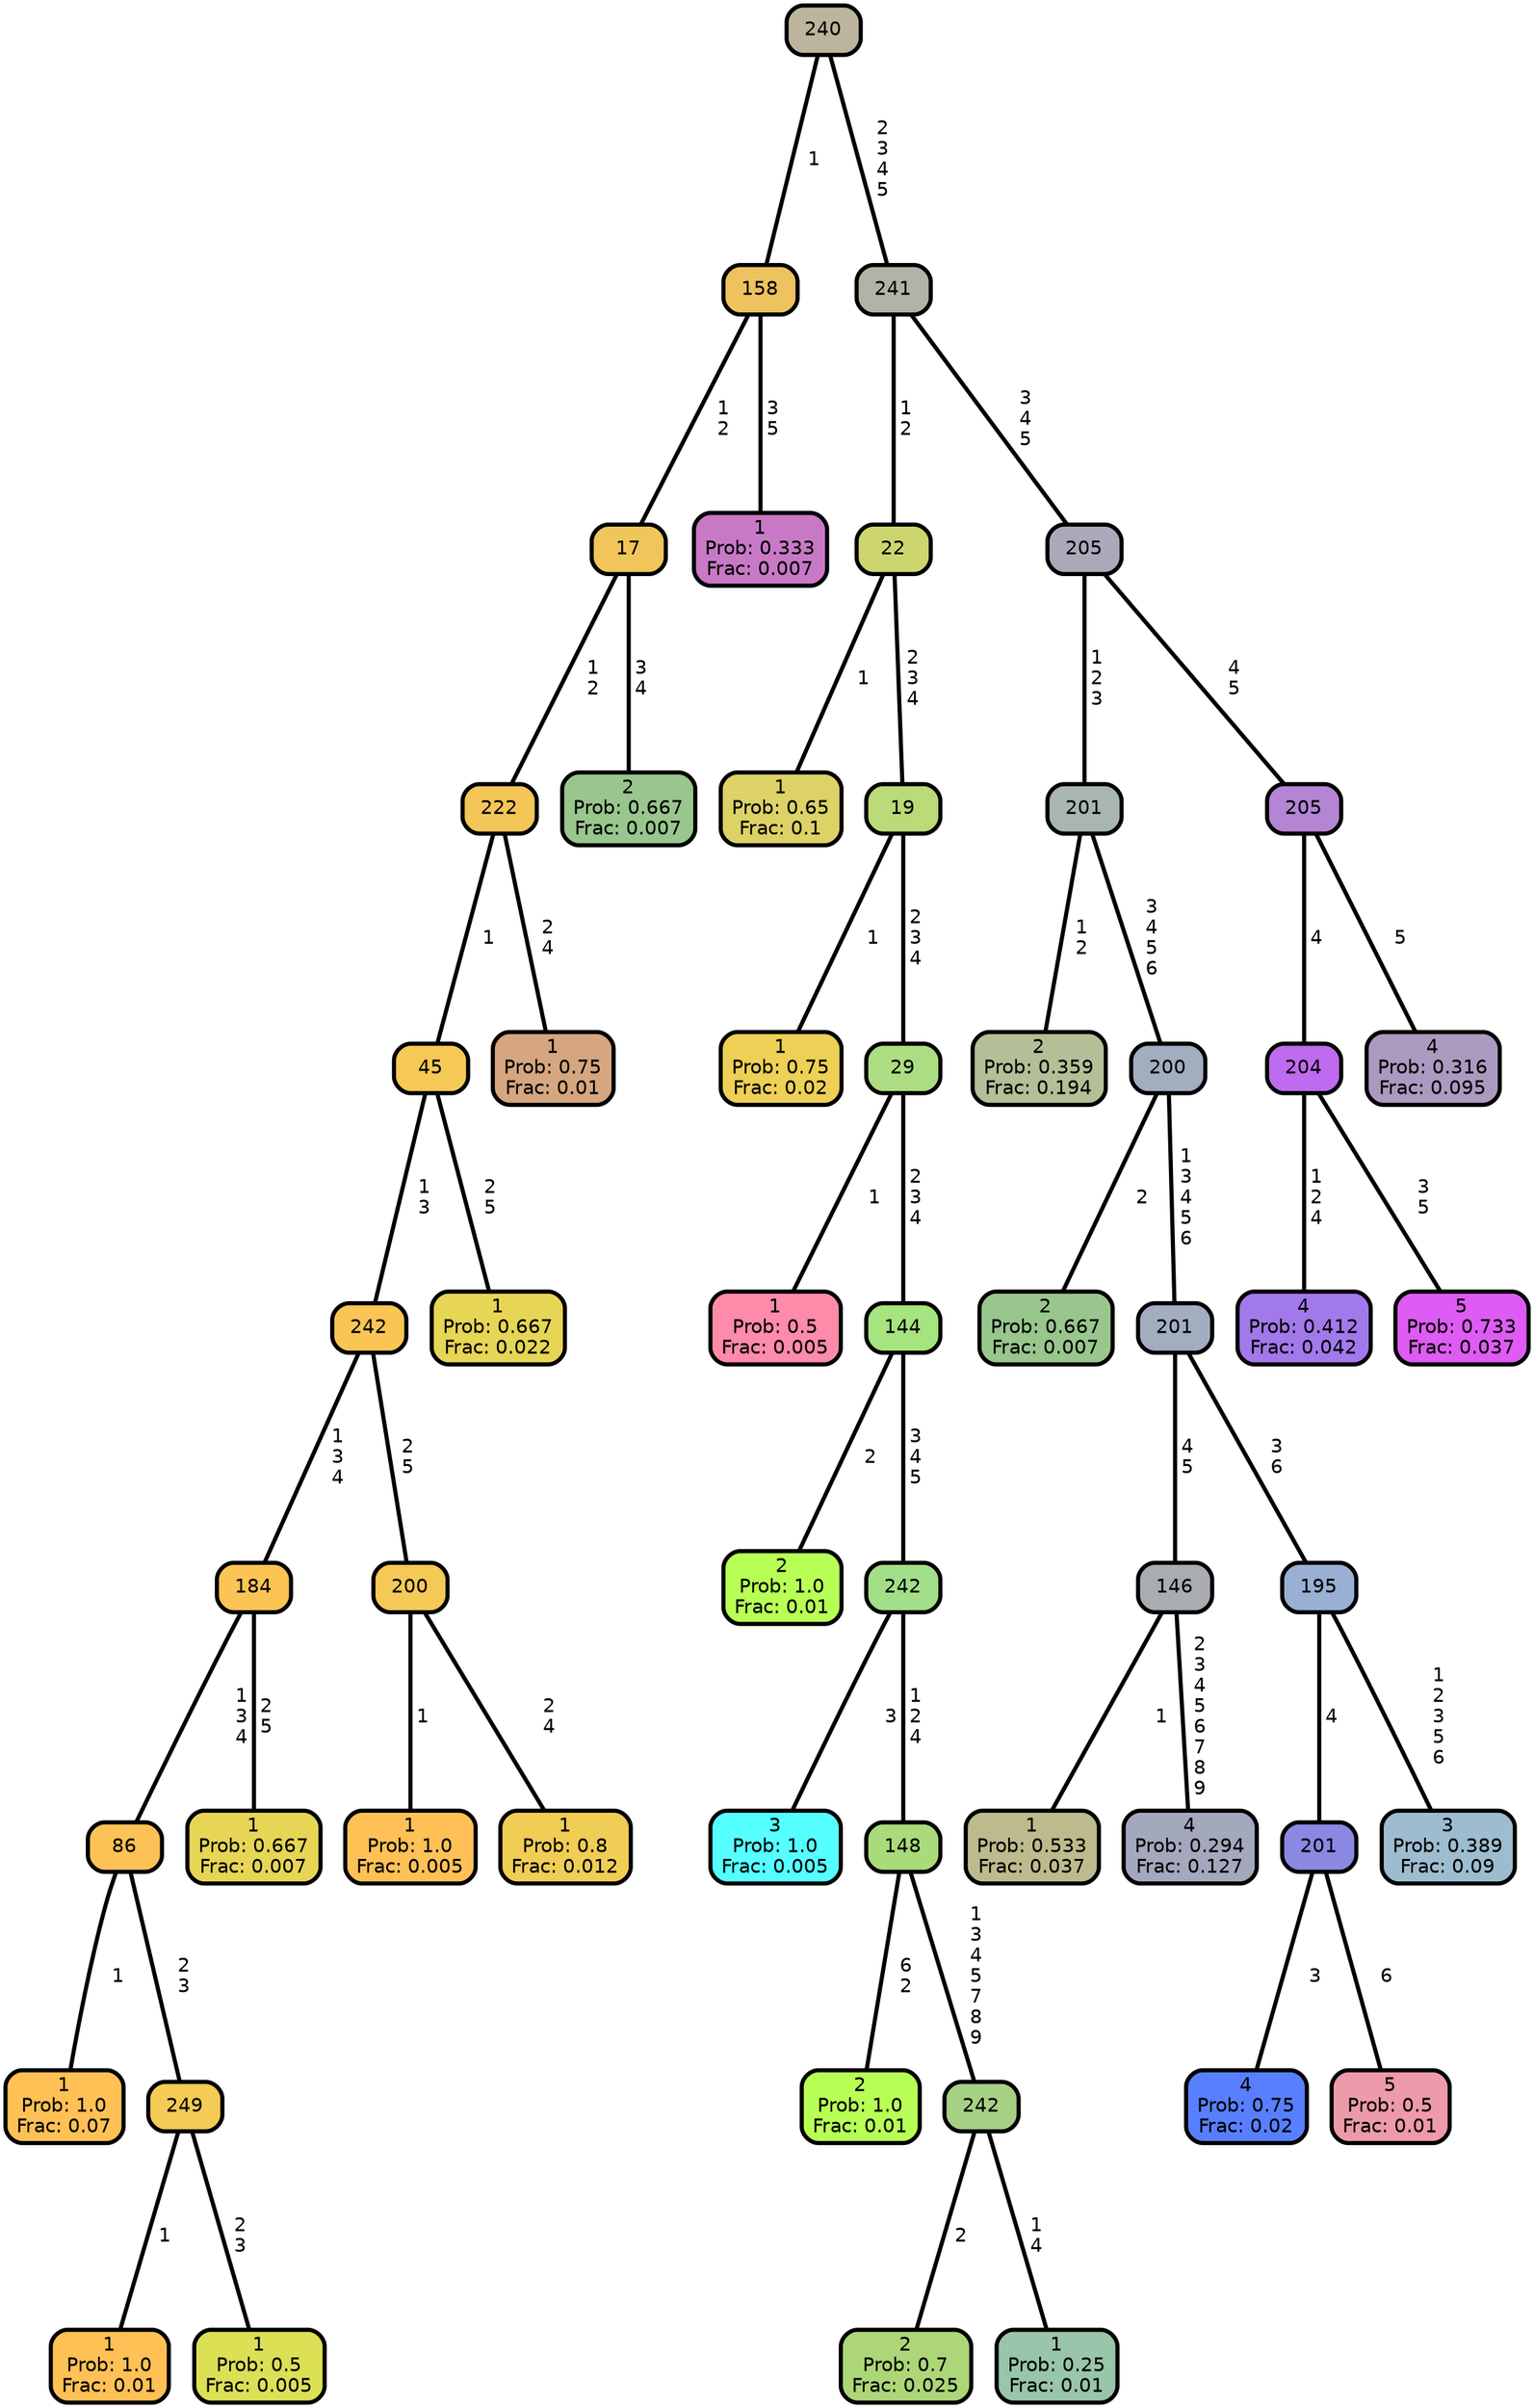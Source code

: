graph Tree {
node [shape=box, style="filled, rounded",color="black",penwidth="3",fontcolor="black",                 fontname=helvetica] ;
graph [ranksep="0 equally", splines=straight,                 bgcolor=transparent, dpi=200] ;
edge [fontname=helvetica, color=black] ;
0 [label="1
Prob: 1.0
Frac: 0.07", fillcolor="#ffc155"] ;
1 [label="86", fillcolor="#fcc255"] ;
2 [label="1
Prob: 1.0
Frac: 0.01", fillcolor="#ffc155"] ;
3 [label="249", fillcolor="#f3cb55"] ;
4 [label="1
Prob: 0.5
Frac: 0.005", fillcolor="#dbe055"] ;
5 [label="184", fillcolor="#fbc455"] ;
6 [label="1
Prob: 0.667
Frac: 0.007", fillcolor="#e7d555"] ;
7 [label="242", fillcolor="#fac555"] ;
8 [label="1
Prob: 1.0
Frac: 0.005", fillcolor="#ffc155"] ;
9 [label="200", fillcolor="#f4c955"] ;
10 [label="1
Prob: 0.8
Frac: 0.012", fillcolor="#f0cd55"] ;
11 [label="45", fillcolor="#f6c855"] ;
12 [label="1
Prob: 0.667
Frac: 0.022", fillcolor="#e7d555"] ;
13 [label="222", fillcolor="#f4c557"] ;
14 [label="1
Prob: 0.75
Frac: 0.01", fillcolor="#d5a67f"] ;
15 [label="17", fillcolor="#f0c55a"] ;
16 [label="2
Prob: 0.667
Frac: 0.007", fillcolor="#98c68d"] ;
17 [label="158", fillcolor="#eec25f"] ;
18 [label="1
Prob: 0.333
Frac: 0.007", fillcolor="#c879c6"] ;
19 [label="240", fillcolor="#bcb49d"] ;
20 [label="1
Prob: 0.65
Frac: 0.1", fillcolor="#dcd266"] ;
21 [label="22", fillcolor="#cdd66e"] ;
22 [label="1
Prob: 0.75
Frac: 0.02", fillcolor="#edd055"] ;
23 [label="19", fillcolor="#bbda78"] ;
24 [label="1
Prob: 0.5
Frac: 0.005", fillcolor="#ff8baa"] ;
25 [label="29", fillcolor="#acdd82"] ;
26 [label="2
Prob: 1.0
Frac: 0.01", fillcolor="#b8ff55"] ;
27 [label="144", fillcolor="#a5e47f"] ;
28 [label="3
Prob: 1.0
Frac: 0.005", fillcolor="#55ffff"] ;
29 [label="242", fillcolor="#a2df88"] ;
30 [label="2
Prob: 1.0
Frac: 0.01", fillcolor="#b8ff55"] ;
31 [label="148", fillcolor="#aadb7a"] ;
32 [label="2
Prob: 0.7
Frac: 0.025", fillcolor="#acd677"] ;
33 [label="242", fillcolor="#a6d185"] ;
34 [label="1
Prob: 0.25
Frac: 0.01", fillcolor="#99c5aa"] ;
35 [label="241", fillcolor="#b3b2a9"] ;
36 [label="2
Prob: 0.359
Frac: 0.194", fillcolor="#b4bf98"] ;
37 [label="201", fillcolor="#a9b5af"] ;
38 [label="2
Prob: 0.667
Frac: 0.007", fillcolor="#98c68d"] ;
39 [label="200", fillcolor="#a2aebf"] ;
40 [label="1
Prob: 0.533
Frac: 0.037", fillcolor="#bdbb8d"] ;
41 [label="146", fillcolor="#a9acb1"] ;
42 [label="4
Prob: 0.294
Frac: 0.127", fillcolor="#a3a8bc"] ;
43 [label="201", fillcolor="#a2adc0"] ;
44 [label="4
Prob: 0.75
Frac: 0.02", fillcolor="#587fff"] ;
45 [label="201", fillcolor="#8a88e2"] ;
46 [label="5
Prob: 0.5
Frac: 0.01", fillcolor="#ed9aaa"] ;
47 [label="195", fillcolor="#99afd4"] ;
48 [label="3
Prob: 0.389
Frac: 0.09", fillcolor="#9ebccf"] ;
49 [label="205", fillcolor="#aca8b9"] ;
50 [label="4
Prob: 0.412
Frac: 0.042", fillcolor="#a279eb"] ;
51 [label="204", fillcolor="#be6bef"] ;
52 [label="5
Prob: 0.733
Frac: 0.037", fillcolor="#de5cf3"] ;
53 [label="205", fillcolor="#b484d5"] ;
54 [label="4
Prob: 0.316
Frac: 0.095", fillcolor="#ab9ac0"] ;
1 -- 0 [label=" 1",penwidth=3] ;
1 -- 3 [label=" 2\n 3",penwidth=3] ;
3 -- 2 [label=" 1",penwidth=3] ;
3 -- 4 [label=" 2\n 3",penwidth=3] ;
5 -- 1 [label=" 1\n 3\n 4",penwidth=3] ;
5 -- 6 [label=" 2\n 5",penwidth=3] ;
7 -- 5 [label=" 1\n 3\n 4",penwidth=3] ;
7 -- 9 [label=" 2\n 5",penwidth=3] ;
9 -- 8 [label=" 1",penwidth=3] ;
9 -- 10 [label=" 2\n 4",penwidth=3] ;
11 -- 7 [label=" 1\n 3",penwidth=3] ;
11 -- 12 [label=" 2\n 5",penwidth=3] ;
13 -- 11 [label=" 1",penwidth=3] ;
13 -- 14 [label=" 2\n 4",penwidth=3] ;
15 -- 13 [label=" 1\n 2",penwidth=3] ;
15 -- 16 [label=" 3\n 4",penwidth=3] ;
17 -- 15 [label=" 1\n 2",penwidth=3] ;
17 -- 18 [label=" 3\n 5",penwidth=3] ;
19 -- 17 [label=" 1",penwidth=3] ;
19 -- 35 [label=" 2\n 3\n 4\n 5",penwidth=3] ;
21 -- 20 [label=" 1",penwidth=3] ;
21 -- 23 [label=" 2\n 3\n 4",penwidth=3] ;
23 -- 22 [label=" 1",penwidth=3] ;
23 -- 25 [label=" 2\n 3\n 4",penwidth=3] ;
25 -- 24 [label=" 1",penwidth=3] ;
25 -- 27 [label=" 2\n 3\n 4",penwidth=3] ;
27 -- 26 [label=" 2",penwidth=3] ;
27 -- 29 [label=" 3\n 4\n 5",penwidth=3] ;
29 -- 28 [label=" 3",penwidth=3] ;
29 -- 31 [label=" 1\n 2\n 4",penwidth=3] ;
31 -- 30 [label=" 6\n 2",penwidth=3] ;
31 -- 33 [label=" 1\n 3\n 4\n 5\n 7\n 8\n 9",penwidth=3] ;
33 -- 32 [label=" 2",penwidth=3] ;
33 -- 34 [label=" 1\n 4",penwidth=3] ;
35 -- 21 [label=" 1\n 2",penwidth=3] ;
35 -- 49 [label=" 3\n 4\n 5",penwidth=3] ;
37 -- 36 [label=" 1\n 2",penwidth=3] ;
37 -- 39 [label=" 3\n 4\n 5\n 6",penwidth=3] ;
39 -- 38 [label=" 2",penwidth=3] ;
39 -- 43 [label=" 1\n 3\n 4\n 5\n 6",penwidth=3] ;
41 -- 40 [label=" 1",penwidth=3] ;
41 -- 42 [label=" 2\n 3\n 4\n 5\n 6\n 7\n 8\n 9",penwidth=3] ;
43 -- 41 [label=" 4\n 5",penwidth=3] ;
43 -- 47 [label=" 3\n 6",penwidth=3] ;
45 -- 44 [label=" 3",penwidth=3] ;
45 -- 46 [label=" 6",penwidth=3] ;
47 -- 45 [label=" 4",penwidth=3] ;
47 -- 48 [label=" 1\n 2\n 3\n 5\n 6",penwidth=3] ;
49 -- 37 [label=" 1\n 2\n 3",penwidth=3] ;
49 -- 53 [label=" 4\n 5",penwidth=3] ;
51 -- 50 [label=" 1\n 2\n 4",penwidth=3] ;
51 -- 52 [label=" 3\n 5",penwidth=3] ;
53 -- 51 [label=" 4",penwidth=3] ;
53 -- 54 [label=" 5",penwidth=3] ;
{rank = same;}}